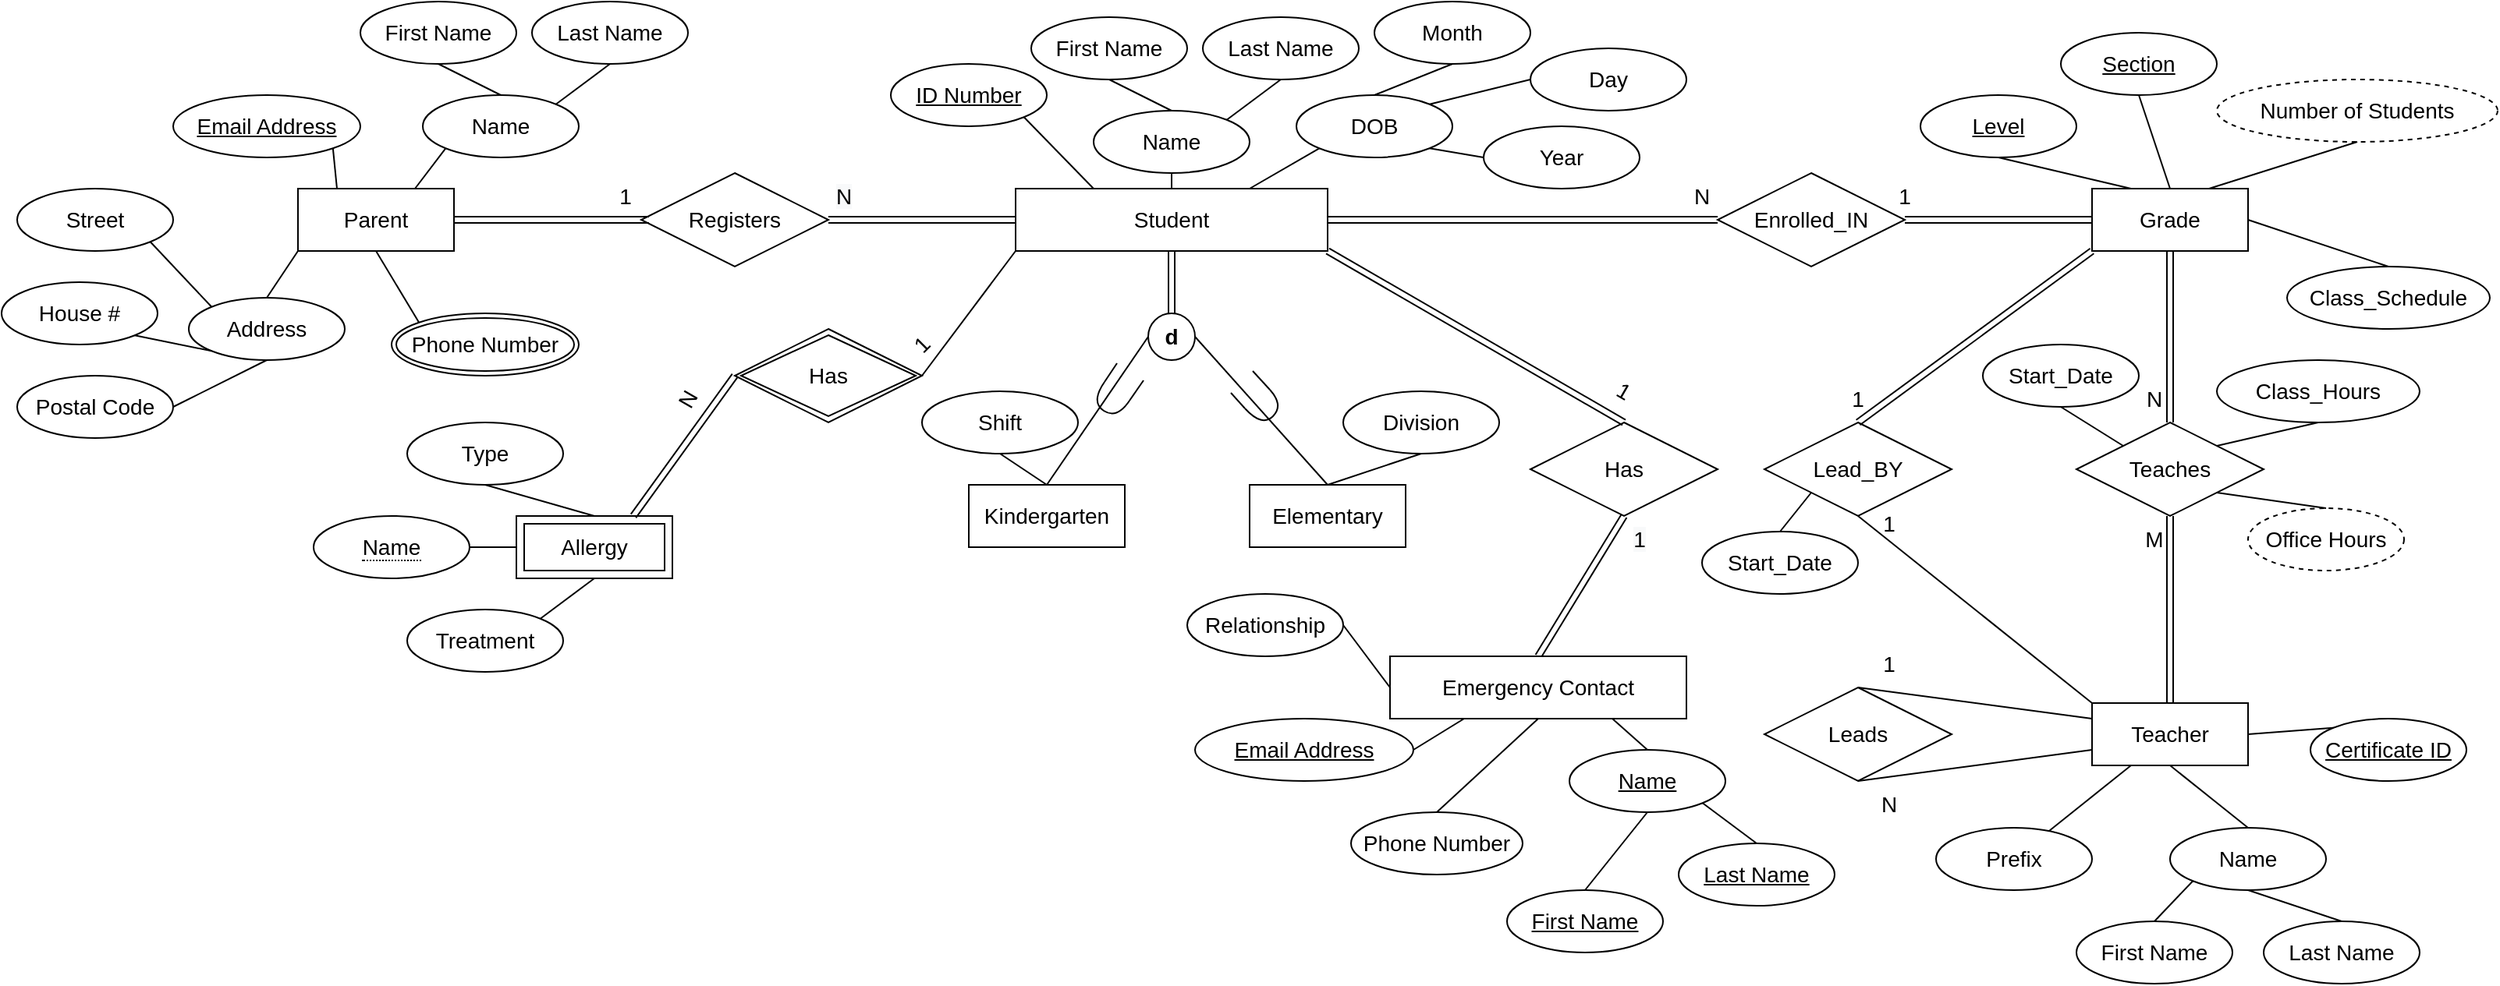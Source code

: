 <mxfile version="20.3.7" type="github">
  <diagram id="R2lEEEUBdFMjLlhIrx00" name="Entities">
    <mxGraphModel dx="2820" dy="1340" grid="1" gridSize="10" guides="1" tooltips="1" connect="1" arrows="1" fold="1" page="1" pageScale="1" pageWidth="850" pageHeight="1100" math="0" shadow="0" extFonts="Permanent Marker^https://fonts.googleapis.com/css?family=Permanent+Marker">
      <root>
        <mxCell id="0" />
        <mxCell id="1" parent="0" />
        <mxCell id="j6ZGLxwOGD2uzRcKHzLd-1" value="&lt;font style=&quot;font-size: 14px;&quot;&gt;Student&lt;/font&gt;" style="whiteSpace=wrap;html=1;align=center;" vertex="1" parent="1">
          <mxGeometry x="210" y="190" width="200" height="40" as="geometry" />
        </mxCell>
        <mxCell id="j6ZGLxwOGD2uzRcKHzLd-2" value="&lt;u&gt;ID Number&lt;/u&gt;" style="ellipse;whiteSpace=wrap;html=1;align=center;fontSize=14;" vertex="1" parent="1">
          <mxGeometry x="130" y="110" width="100" height="40" as="geometry" />
        </mxCell>
        <mxCell id="j6ZGLxwOGD2uzRcKHzLd-4" value="" style="endArrow=none;html=1;rounded=0;fontSize=14;entryX=1;entryY=1;entryDx=0;entryDy=0;exitX=0.25;exitY=0;exitDx=0;exitDy=0;" edge="1" parent="1" source="j6ZGLxwOGD2uzRcKHzLd-1" target="j6ZGLxwOGD2uzRcKHzLd-2">
          <mxGeometry relative="1" as="geometry">
            <mxPoint x="380" y="280" as="sourcePoint" />
            <mxPoint x="340" y="140" as="targetPoint" />
          </mxGeometry>
        </mxCell>
        <mxCell id="j6ZGLxwOGD2uzRcKHzLd-6" value="Name" style="ellipse;whiteSpace=wrap;html=1;align=center;fontSize=14;" vertex="1" parent="1">
          <mxGeometry x="260" y="140" width="100" height="40" as="geometry" />
        </mxCell>
        <mxCell id="j6ZGLxwOGD2uzRcKHzLd-7" value="" style="endArrow=none;html=1;rounded=0;fontSize=14;exitX=0.5;exitY=0;exitDx=0;exitDy=0;entryX=0.5;entryY=1;entryDx=0;entryDy=0;" edge="1" parent="1" source="j6ZGLxwOGD2uzRcKHzLd-1" target="j6ZGLxwOGD2uzRcKHzLd-6">
          <mxGeometry relative="1" as="geometry">
            <mxPoint x="380" y="280" as="sourcePoint" />
            <mxPoint x="540" y="280" as="targetPoint" />
          </mxGeometry>
        </mxCell>
        <mxCell id="j6ZGLxwOGD2uzRcKHzLd-8" value="Last Name" style="ellipse;whiteSpace=wrap;html=1;align=center;fontSize=14;" vertex="1" parent="1">
          <mxGeometry x="330" y="80" width="100" height="40" as="geometry" />
        </mxCell>
        <mxCell id="j6ZGLxwOGD2uzRcKHzLd-9" value="First Name" style="ellipse;whiteSpace=wrap;html=1;align=center;fontSize=14;" vertex="1" parent="1">
          <mxGeometry x="220" y="80" width="100" height="40" as="geometry" />
        </mxCell>
        <mxCell id="j6ZGLxwOGD2uzRcKHzLd-10" value="" style="endArrow=none;html=1;rounded=0;fontSize=14;exitX=0.5;exitY=1;exitDx=0;exitDy=0;entryX=0.5;entryY=0;entryDx=0;entryDy=0;" edge="1" parent="1" source="j6ZGLxwOGD2uzRcKHzLd-9" target="j6ZGLxwOGD2uzRcKHzLd-6">
          <mxGeometry relative="1" as="geometry">
            <mxPoint x="380" y="280" as="sourcePoint" />
            <mxPoint x="540" y="280" as="targetPoint" />
          </mxGeometry>
        </mxCell>
        <mxCell id="j6ZGLxwOGD2uzRcKHzLd-11" value="" style="endArrow=none;html=1;rounded=0;fontSize=14;exitX=1;exitY=0;exitDx=0;exitDy=0;entryX=0.5;entryY=1;entryDx=0;entryDy=0;" edge="1" parent="1" source="j6ZGLxwOGD2uzRcKHzLd-6" target="j6ZGLxwOGD2uzRcKHzLd-8">
          <mxGeometry width="50" height="50" relative="1" as="geometry">
            <mxPoint x="430" y="300" as="sourcePoint" />
            <mxPoint x="480" y="250" as="targetPoint" />
          </mxGeometry>
        </mxCell>
        <mxCell id="j6ZGLxwOGD2uzRcKHzLd-12" value="DOB" style="ellipse;whiteSpace=wrap;html=1;align=center;fontSize=14;" vertex="1" parent="1">
          <mxGeometry x="390" y="130" width="100" height="40" as="geometry" />
        </mxCell>
        <mxCell id="j6ZGLxwOGD2uzRcKHzLd-13" value="" style="endArrow=none;html=1;rounded=0;fontSize=14;entryX=0;entryY=1;entryDx=0;entryDy=0;exitX=0.75;exitY=0;exitDx=0;exitDy=0;" edge="1" parent="1" source="j6ZGLxwOGD2uzRcKHzLd-1" target="j6ZGLxwOGD2uzRcKHzLd-12">
          <mxGeometry width="50" height="50" relative="1" as="geometry">
            <mxPoint x="430" y="300" as="sourcePoint" />
            <mxPoint x="480" y="250" as="targetPoint" />
          </mxGeometry>
        </mxCell>
        <mxCell id="j6ZGLxwOGD2uzRcKHzLd-14" value="Day" style="ellipse;whiteSpace=wrap;html=1;align=center;fontSize=14;" vertex="1" parent="1">
          <mxGeometry x="540" y="100" width="100" height="40" as="geometry" />
        </mxCell>
        <mxCell id="j6ZGLxwOGD2uzRcKHzLd-15" value="Year" style="ellipse;whiteSpace=wrap;html=1;align=center;fontSize=14;" vertex="1" parent="1">
          <mxGeometry x="510" y="150" width="100" height="40" as="geometry" />
        </mxCell>
        <mxCell id="j6ZGLxwOGD2uzRcKHzLd-16" value="Month" style="ellipse;whiteSpace=wrap;html=1;align=center;fontSize=14;" vertex="1" parent="1">
          <mxGeometry x="440" y="70" width="100" height="40" as="geometry" />
        </mxCell>
        <mxCell id="j6ZGLxwOGD2uzRcKHzLd-17" value="" style="endArrow=none;html=1;rounded=0;fontSize=14;entryX=0.5;entryY=0;entryDx=0;entryDy=0;exitX=0.5;exitY=1;exitDx=0;exitDy=0;" edge="1" parent="1" source="j6ZGLxwOGD2uzRcKHzLd-16" target="j6ZGLxwOGD2uzRcKHzLd-12">
          <mxGeometry width="50" height="50" relative="1" as="geometry">
            <mxPoint x="430" y="300" as="sourcePoint" />
            <mxPoint x="480" y="250" as="targetPoint" />
          </mxGeometry>
        </mxCell>
        <mxCell id="j6ZGLxwOGD2uzRcKHzLd-18" value="" style="endArrow=none;html=1;rounded=0;fontSize=14;entryX=1;entryY=0;entryDx=0;entryDy=0;exitX=0;exitY=0.5;exitDx=0;exitDy=0;" edge="1" parent="1" source="j6ZGLxwOGD2uzRcKHzLd-14" target="j6ZGLxwOGD2uzRcKHzLd-12">
          <mxGeometry width="50" height="50" relative="1" as="geometry">
            <mxPoint x="430" y="300" as="sourcePoint" />
            <mxPoint x="480" y="250" as="targetPoint" />
          </mxGeometry>
        </mxCell>
        <mxCell id="j6ZGLxwOGD2uzRcKHzLd-19" value="" style="endArrow=none;html=1;rounded=0;fontSize=14;entryX=1;entryY=1;entryDx=0;entryDy=0;exitX=0;exitY=0.5;exitDx=0;exitDy=0;" edge="1" parent="1" source="j6ZGLxwOGD2uzRcKHzLd-15" target="j6ZGLxwOGD2uzRcKHzLd-12">
          <mxGeometry width="50" height="50" relative="1" as="geometry">
            <mxPoint x="430" y="300" as="sourcePoint" />
            <mxPoint x="480" y="250" as="targetPoint" />
          </mxGeometry>
        </mxCell>
        <mxCell id="j6ZGLxwOGD2uzRcKHzLd-20" value="&lt;span data-reactroot=&quot;&quot; class=&quot;notion-enable-hover&quot; data-token-index=&quot;0&quot; style=&quot;&quot;&gt;Kindergarten&lt;/span&gt;" style="whiteSpace=wrap;html=1;align=center;fontSize=14;" vertex="1" parent="1">
          <mxGeometry x="180" y="380" width="100" height="40" as="geometry" />
        </mxCell>
        <mxCell id="j6ZGLxwOGD2uzRcKHzLd-21" value="&lt;span data-reactroot=&quot;&quot; class=&quot;notion-enable-hover&quot; data-token-index=&quot;0&quot; style=&quot;&quot;&gt;Elementary&lt;/span&gt;" style="whiteSpace=wrap;html=1;align=center;fontSize=14;" vertex="1" parent="1">
          <mxGeometry x="360" y="380" width="100" height="40" as="geometry" />
        </mxCell>
        <mxCell id="j6ZGLxwOGD2uzRcKHzLd-22" value="&lt;b&gt;d&lt;/b&gt;" style="ellipse;whiteSpace=wrap;html=1;aspect=fixed;fontSize=14;" vertex="1" parent="1">
          <mxGeometry x="295" y="270" width="30" height="30" as="geometry" />
        </mxCell>
        <mxCell id="j6ZGLxwOGD2uzRcKHzLd-23" value="" style="shape=link;html=1;rounded=0;fontSize=14;entryX=0.5;entryY=1;entryDx=0;entryDy=0;exitX=0.5;exitY=0;exitDx=0;exitDy=0;" edge="1" parent="1" source="j6ZGLxwOGD2uzRcKHzLd-22" target="j6ZGLxwOGD2uzRcKHzLd-1">
          <mxGeometry width="100" relative="1" as="geometry">
            <mxPoint x="330" y="280" as="sourcePoint" />
            <mxPoint x="430" y="280" as="targetPoint" />
          </mxGeometry>
        </mxCell>
        <mxCell id="j6ZGLxwOGD2uzRcKHzLd-24" value="" style="endArrow=none;html=1;rounded=0;fontSize=14;entryX=0;entryY=0.5;entryDx=0;entryDy=0;exitX=0.5;exitY=0;exitDx=0;exitDy=0;" edge="1" parent="1" source="j6ZGLxwOGD2uzRcKHzLd-20" target="j6ZGLxwOGD2uzRcKHzLd-22">
          <mxGeometry width="50" height="50" relative="1" as="geometry">
            <mxPoint x="360" y="300" as="sourcePoint" />
            <mxPoint x="410" y="250" as="targetPoint" />
          </mxGeometry>
        </mxCell>
        <mxCell id="j6ZGLxwOGD2uzRcKHzLd-25" value="" style="endArrow=none;html=1;rounded=0;fontSize=14;entryX=1;entryY=0.5;entryDx=0;entryDy=0;exitX=0.5;exitY=0;exitDx=0;exitDy=0;" edge="1" parent="1" source="j6ZGLxwOGD2uzRcKHzLd-21" target="j6ZGLxwOGD2uzRcKHzLd-22">
          <mxGeometry width="50" height="50" relative="1" as="geometry">
            <mxPoint x="170" y="340" as="sourcePoint" />
            <mxPoint x="305" y="295" as="targetPoint" />
          </mxGeometry>
        </mxCell>
        <mxCell id="j6ZGLxwOGD2uzRcKHzLd-26" value="Shift" style="ellipse;whiteSpace=wrap;html=1;align=center;fontSize=14;" vertex="1" parent="1">
          <mxGeometry x="150" y="320" width="100" height="40" as="geometry" />
        </mxCell>
        <mxCell id="j6ZGLxwOGD2uzRcKHzLd-27" value="Division" style="ellipse;whiteSpace=wrap;html=1;align=center;fontSize=14;" vertex="1" parent="1">
          <mxGeometry x="420" y="320" width="100" height="40" as="geometry" />
        </mxCell>
        <mxCell id="j6ZGLxwOGD2uzRcKHzLd-28" value="" style="endArrow=none;html=1;rounded=0;fontSize=14;entryX=0.5;entryY=1;entryDx=0;entryDy=0;exitX=0.5;exitY=0;exitDx=0;exitDy=0;" edge="1" parent="1" source="j6ZGLxwOGD2uzRcKHzLd-20" target="j6ZGLxwOGD2uzRcKHzLd-26">
          <mxGeometry width="50" height="50" relative="1" as="geometry">
            <mxPoint x="430" y="350" as="sourcePoint" />
            <mxPoint x="480" y="300" as="targetPoint" />
          </mxGeometry>
        </mxCell>
        <mxCell id="j6ZGLxwOGD2uzRcKHzLd-29" value="" style="endArrow=none;html=1;rounded=0;fontSize=14;entryX=0.5;entryY=1;entryDx=0;entryDy=0;exitX=0.5;exitY=0;exitDx=0;exitDy=0;" edge="1" parent="1" source="j6ZGLxwOGD2uzRcKHzLd-21" target="j6ZGLxwOGD2uzRcKHzLd-27">
          <mxGeometry width="50" height="50" relative="1" as="geometry">
            <mxPoint x="310" y="350" as="sourcePoint" />
            <mxPoint x="360" y="300" as="targetPoint" />
          </mxGeometry>
        </mxCell>
        <mxCell id="j6ZGLxwOGD2uzRcKHzLd-33" value="&lt;meta charset=&quot;utf-8&quot;&gt;&lt;span style=&quot;color: rgb(0, 0, 0); font-family: Helvetica; font-size: 14px; font-style: normal; font-variant-ligatures: normal; font-variant-caps: normal; font-weight: 400; letter-spacing: normal; orphans: 2; text-align: center; text-indent: 0px; text-transform: none; widows: 2; word-spacing: 0px; -webkit-text-stroke-width: 0px; background-color: rgb(248, 249, 250); text-decoration-thickness: initial; text-decoration-style: initial; text-decoration-color: initial; float: none; display: inline !important;&quot;&gt;N&lt;/span&gt;" style="text;html=1;strokeColor=none;fillColor=none;align=center;verticalAlign=middle;whiteSpace=wrap;rounded=0;fontSize=14;" vertex="1" parent="1">
          <mxGeometry x="70" y="180" width="60" height="30" as="geometry" />
        </mxCell>
        <mxCell id="j6ZGLxwOGD2uzRcKHzLd-36" value="Registers" style="shape=rhombus;perimeter=rhombusPerimeter;whiteSpace=wrap;html=1;align=center;fontSize=14;" vertex="1" parent="1">
          <mxGeometry x="-30" y="180" width="120" height="60" as="geometry" />
        </mxCell>
        <mxCell id="j6ZGLxwOGD2uzRcKHzLd-37" value="Parent" style="whiteSpace=wrap;html=1;align=center;fontSize=14;" vertex="1" parent="1">
          <mxGeometry x="-250" y="190" width="100" height="40" as="geometry" />
        </mxCell>
        <mxCell id="j6ZGLxwOGD2uzRcKHzLd-39" value="1" style="text;html=1;strokeColor=none;fillColor=none;align=center;verticalAlign=middle;whiteSpace=wrap;rounded=0;fontSize=14;" vertex="1" parent="1">
          <mxGeometry x="-70" y="180" width="60" height="30" as="geometry" />
        </mxCell>
        <mxCell id="j6ZGLxwOGD2uzRcKHzLd-41" value="Name" style="ellipse;whiteSpace=wrap;html=1;align=center;fontSize=14;" vertex="1" parent="1">
          <mxGeometry x="-170" y="130" width="100" height="40" as="geometry" />
        </mxCell>
        <mxCell id="j6ZGLxwOGD2uzRcKHzLd-42" value="Last Name" style="ellipse;whiteSpace=wrap;html=1;align=center;fontSize=14;" vertex="1" parent="1">
          <mxGeometry x="-100" y="70" width="100" height="40" as="geometry" />
        </mxCell>
        <mxCell id="j6ZGLxwOGD2uzRcKHzLd-43" value="First Name" style="ellipse;whiteSpace=wrap;html=1;align=center;fontSize=14;" vertex="1" parent="1">
          <mxGeometry x="-210" y="70" width="100" height="40" as="geometry" />
        </mxCell>
        <mxCell id="j6ZGLxwOGD2uzRcKHzLd-44" value="" style="endArrow=none;html=1;rounded=0;fontSize=14;exitX=0.5;exitY=1;exitDx=0;exitDy=0;entryX=0.5;entryY=0;entryDx=0;entryDy=0;" edge="1" parent="1" source="j6ZGLxwOGD2uzRcKHzLd-43" target="j6ZGLxwOGD2uzRcKHzLd-41">
          <mxGeometry relative="1" as="geometry">
            <mxPoint x="-50" y="270" as="sourcePoint" />
            <mxPoint x="110" y="270" as="targetPoint" />
          </mxGeometry>
        </mxCell>
        <mxCell id="j6ZGLxwOGD2uzRcKHzLd-45" value="" style="endArrow=none;html=1;rounded=0;fontSize=14;exitX=1;exitY=0;exitDx=0;exitDy=0;entryX=0.5;entryY=1;entryDx=0;entryDy=0;" edge="1" parent="1" source="j6ZGLxwOGD2uzRcKHzLd-41" target="j6ZGLxwOGD2uzRcKHzLd-42">
          <mxGeometry width="50" height="50" relative="1" as="geometry">
            <mxPoint y="290" as="sourcePoint" />
            <mxPoint x="50" y="240" as="targetPoint" />
          </mxGeometry>
        </mxCell>
        <mxCell id="j6ZGLxwOGD2uzRcKHzLd-46" value="" style="endArrow=none;html=1;rounded=0;fontSize=14;entryX=0;entryY=1;entryDx=0;entryDy=0;exitX=0.75;exitY=0;exitDx=0;exitDy=0;" edge="1" parent="1" source="j6ZGLxwOGD2uzRcKHzLd-37" target="j6ZGLxwOGD2uzRcKHzLd-41">
          <mxGeometry relative="1" as="geometry">
            <mxPoint x="-210" y="200" as="sourcePoint" />
            <mxPoint x="-50" y="200" as="targetPoint" />
          </mxGeometry>
        </mxCell>
        <mxCell id="j6ZGLxwOGD2uzRcKHzLd-47" value="Email Address" style="ellipse;whiteSpace=wrap;html=1;align=center;fontStyle=4;fontSize=14;" vertex="1" parent="1">
          <mxGeometry x="-330" y="130" width="120" height="40" as="geometry" />
        </mxCell>
        <mxCell id="j6ZGLxwOGD2uzRcKHzLd-48" value="" style="endArrow=none;html=1;rounded=0;fontSize=14;exitX=1;exitY=1;exitDx=0;exitDy=0;entryX=0.25;entryY=0;entryDx=0;entryDy=0;" edge="1" parent="1" source="j6ZGLxwOGD2uzRcKHzLd-47" target="j6ZGLxwOGD2uzRcKHzLd-37">
          <mxGeometry relative="1" as="geometry">
            <mxPoint x="-210" y="200" as="sourcePoint" />
            <mxPoint x="-50" y="200" as="targetPoint" />
          </mxGeometry>
        </mxCell>
        <mxCell id="j6ZGLxwOGD2uzRcKHzLd-54" value="Address" style="ellipse;whiteSpace=wrap;html=1;align=center;fontSize=14;" vertex="1" parent="1">
          <mxGeometry x="-320" y="260" width="100" height="40" as="geometry" />
        </mxCell>
        <mxCell id="j6ZGLxwOGD2uzRcKHzLd-56" value="" style="endArrow=none;html=1;rounded=0;fontSize=14;entryX=0;entryY=1;entryDx=0;entryDy=0;exitX=0.5;exitY=0;exitDx=0;exitDy=0;" edge="1" parent="1" source="j6ZGLxwOGD2uzRcKHzLd-54" target="j6ZGLxwOGD2uzRcKHzLd-37">
          <mxGeometry relative="1" as="geometry">
            <mxPoint x="-210" y="200" as="sourcePoint" />
            <mxPoint x="-50" y="200" as="targetPoint" />
          </mxGeometry>
        </mxCell>
        <mxCell id="j6ZGLxwOGD2uzRcKHzLd-58" value="Postal Code" style="ellipse;whiteSpace=wrap;html=1;align=center;fontSize=14;" vertex="1" parent="1">
          <mxGeometry x="-430" y="310" width="100" height="40" as="geometry" />
        </mxCell>
        <mxCell id="j6ZGLxwOGD2uzRcKHzLd-59" value="House #" style="ellipse;whiteSpace=wrap;html=1;align=center;fontSize=14;" vertex="1" parent="1">
          <mxGeometry x="-440" y="250" width="100" height="40" as="geometry" />
        </mxCell>
        <mxCell id="j6ZGLxwOGD2uzRcKHzLd-60" value="Street" style="ellipse;whiteSpace=wrap;html=1;align=center;fontSize=14;" vertex="1" parent="1">
          <mxGeometry x="-430" y="190" width="100" height="40" as="geometry" />
        </mxCell>
        <mxCell id="j6ZGLxwOGD2uzRcKHzLd-61" value="" style="endArrow=none;html=1;rounded=0;fontSize=14;exitX=1;exitY=1;exitDx=0;exitDy=0;entryX=0;entryY=0;entryDx=0;entryDy=0;" edge="1" parent="1" source="j6ZGLxwOGD2uzRcKHzLd-60" target="j6ZGLxwOGD2uzRcKHzLd-54">
          <mxGeometry relative="1" as="geometry">
            <mxPoint x="-210" y="200" as="sourcePoint" />
            <mxPoint x="-50" y="200" as="targetPoint" />
          </mxGeometry>
        </mxCell>
        <mxCell id="j6ZGLxwOGD2uzRcKHzLd-62" value="" style="endArrow=none;html=1;rounded=0;fontSize=14;exitX=1;exitY=1;exitDx=0;exitDy=0;entryX=0;entryY=1;entryDx=0;entryDy=0;" edge="1" parent="1" source="j6ZGLxwOGD2uzRcKHzLd-59" target="j6ZGLxwOGD2uzRcKHzLd-54">
          <mxGeometry relative="1" as="geometry">
            <mxPoint x="-210" y="200" as="sourcePoint" />
            <mxPoint x="-50" y="200" as="targetPoint" />
          </mxGeometry>
        </mxCell>
        <mxCell id="j6ZGLxwOGD2uzRcKHzLd-63" value="" style="endArrow=none;html=1;rounded=0;fontSize=14;exitX=0.5;exitY=1;exitDx=0;exitDy=0;entryX=1;entryY=0.5;entryDx=0;entryDy=0;" edge="1" parent="1" source="j6ZGLxwOGD2uzRcKHzLd-54" target="j6ZGLxwOGD2uzRcKHzLd-58">
          <mxGeometry relative="1" as="geometry">
            <mxPoint x="-210" y="200" as="sourcePoint" />
            <mxPoint x="-50" y="200" as="targetPoint" />
          </mxGeometry>
        </mxCell>
        <mxCell id="j6ZGLxwOGD2uzRcKHzLd-64" value="Phone Number" style="ellipse;shape=doubleEllipse;margin=3;whiteSpace=wrap;html=1;align=center;fontSize=14;" vertex="1" parent="1">
          <mxGeometry x="-190" y="270" width="120" height="40" as="geometry" />
        </mxCell>
        <mxCell id="j6ZGLxwOGD2uzRcKHzLd-65" value="" style="endArrow=none;html=1;rounded=0;fontSize=14;exitX=0.5;exitY=1;exitDx=0;exitDy=0;entryX=0;entryY=0;entryDx=0;entryDy=0;" edge="1" parent="1" source="j6ZGLxwOGD2uzRcKHzLd-37" target="j6ZGLxwOGD2uzRcKHzLd-64">
          <mxGeometry relative="1" as="geometry">
            <mxPoint x="-210" y="190" as="sourcePoint" />
            <mxPoint x="-50" y="190" as="targetPoint" />
          </mxGeometry>
        </mxCell>
        <mxCell id="j6ZGLxwOGD2uzRcKHzLd-66" value="Has" style="shape=rhombus;double=1;perimeter=rhombusPerimeter;whiteSpace=wrap;html=1;align=center;fontSize=14;" vertex="1" parent="1">
          <mxGeometry x="30" y="280" width="120" height="60" as="geometry" />
        </mxCell>
        <mxCell id="j6ZGLxwOGD2uzRcKHzLd-67" value="" style="endArrow=none;html=1;rounded=0;fontSize=14;entryX=0;entryY=1;entryDx=0;entryDy=0;exitX=1;exitY=0.5;exitDx=0;exitDy=0;" edge="1" parent="1" source="j6ZGLxwOGD2uzRcKHzLd-66" target="j6ZGLxwOGD2uzRcKHzLd-1">
          <mxGeometry relative="1" as="geometry">
            <mxPoint x="-50" y="260" as="sourcePoint" />
            <mxPoint x="110" y="260" as="targetPoint" />
          </mxGeometry>
        </mxCell>
        <mxCell id="j6ZGLxwOGD2uzRcKHzLd-68" value="1" style="text;html=1;strokeColor=none;fillColor=none;align=center;verticalAlign=middle;whiteSpace=wrap;rounded=0;fontSize=14;rotation=-45;" vertex="1" parent="1">
          <mxGeometry x="120" y="275" width="60" height="30" as="geometry" />
        </mxCell>
        <mxCell id="j6ZGLxwOGD2uzRcKHzLd-69" value="Allergy" style="shape=ext;margin=3;double=1;whiteSpace=wrap;html=1;align=center;fontSize=14;" vertex="1" parent="1">
          <mxGeometry x="-110" y="400" width="100" height="40" as="geometry" />
        </mxCell>
        <mxCell id="j6ZGLxwOGD2uzRcKHzLd-71" value="N" style="text;html=1;strokeColor=none;fillColor=none;align=center;verticalAlign=middle;whiteSpace=wrap;rounded=0;fontSize=14;rotation=-60;" vertex="1" parent="1">
          <mxGeometry x="-30" y="310" width="60" height="30" as="geometry" />
        </mxCell>
        <mxCell id="j6ZGLxwOGD2uzRcKHzLd-72" value="Type&lt;span style=&quot;color: rgba(0, 0, 0, 0); font-family: monospace; font-size: 0px; text-align: start;&quot;&gt;%3CmxGraphModel%3E%3Croot%3E%3CmxCell%20id%3D%220%22%2F%3E%3CmxCell%20id%3D%221%22%20parent%3D%220%22%2F%3E%3CmxCell%20id%3D%222%22%20value%3D%221%22%20style%3D%22text%3Bhtml%3D1%3BstrokeColor%3Dnone%3BfillColor%3Dnone%3Balign%3Dcenter%3BverticalAlign%3Dmiddle%3BwhiteSpace%3Dwrap%3Brounded%3D0%3BfontSize%3D14%3Brotation%3D-45%3B%22%20vertex%3D%221%22%20parent%3D%221%22%3E%3CmxGeometry%20x%3D%22100%22%20y%3D%22275%22%20width%3D%2260%22%20height%3D%2230%22%20as%3D%22geometry%22%2F%3E%3C%2FmxCell%3E%3C%2Froot%3E%3C%2FmxGraphModel%3E&lt;/span&gt;&lt;span style=&quot;color: rgba(0, 0, 0, 0); font-family: monospace; font-size: 0px; text-align: start;&quot;&gt;%3CmxGraphModel%3E%3Croot%3E%3CmxCell%20id%3D%220%22%2F%3E%3CmxCell%20id%3D%221%22%20parent%3D%220%22%2F%3E%3CmxCell%20id%3D%222%22%20value%3D%221%22%20style%3D%22text%3Bhtml%3D1%3BstrokeColor%3Dnone%3BfillColor%3Dnone%3Balign%3Dcenter%3BverticalAlign%3Dmiddle%3BwhiteSpace%3Dwrap%3Brounded%3D0%3BfontSize%3D14%3Brotation%3D-45%3B%22%20vertex%3D%221%22%20parent%3D%221%22%3E%3CmxGeometry%20x%3D%22100%22%20y%3D%22275%22%20width%3D%2260%22%20height%3D%2230%22%20as%3D%22geometry%22%2F%3E%3C%2FmxCell%3E%3C%2Froot%3E%3C%2FmxGraphModel%3E&lt;/span&gt;" style="ellipse;whiteSpace=wrap;html=1;align=center;fontSize=14;" vertex="1" parent="1">
          <mxGeometry x="-180" y="340" width="100" height="40" as="geometry" />
        </mxCell>
        <mxCell id="j6ZGLxwOGD2uzRcKHzLd-74" value="Treatment" style="ellipse;whiteSpace=wrap;html=1;align=center;fontSize=14;" vertex="1" parent="1">
          <mxGeometry x="-180" y="460" width="100" height="40" as="geometry" />
        </mxCell>
        <mxCell id="j6ZGLxwOGD2uzRcKHzLd-75" value="" style="endArrow=none;html=1;rounded=0;fontSize=14;entryX=0.5;entryY=0;entryDx=0;entryDy=0;exitX=0.5;exitY=1;exitDx=0;exitDy=0;" edge="1" parent="1" source="j6ZGLxwOGD2uzRcKHzLd-72" target="j6ZGLxwOGD2uzRcKHzLd-69">
          <mxGeometry relative="1" as="geometry">
            <mxPoint x="-210" y="390" as="sourcePoint" />
            <mxPoint x="-50" y="390" as="targetPoint" />
          </mxGeometry>
        </mxCell>
        <mxCell id="j6ZGLxwOGD2uzRcKHzLd-76" value="" style="endArrow=none;html=1;rounded=0;fontSize=14;entryX=0;entryY=0.5;entryDx=0;entryDy=0;exitX=1;exitY=0.5;exitDx=0;exitDy=0;" edge="1" parent="1" source="j6ZGLxwOGD2uzRcKHzLd-78" target="j6ZGLxwOGD2uzRcKHzLd-69">
          <mxGeometry relative="1" as="geometry">
            <mxPoint x="-130" y="420" as="sourcePoint" />
            <mxPoint x="-50" y="390" as="targetPoint" />
          </mxGeometry>
        </mxCell>
        <mxCell id="j6ZGLxwOGD2uzRcKHzLd-77" value="" style="endArrow=none;html=1;rounded=0;fontSize=14;entryX=0.5;entryY=1;entryDx=0;entryDy=0;exitX=1;exitY=0;exitDx=0;exitDy=0;" edge="1" parent="1" source="j6ZGLxwOGD2uzRcKHzLd-74" target="j6ZGLxwOGD2uzRcKHzLd-69">
          <mxGeometry relative="1" as="geometry">
            <mxPoint x="-210" y="390" as="sourcePoint" />
            <mxPoint x="-50" y="390" as="targetPoint" />
          </mxGeometry>
        </mxCell>
        <mxCell id="j6ZGLxwOGD2uzRcKHzLd-78" value="&lt;span style=&quot;border-bottom: 1px dotted&quot;&gt;Name&lt;/span&gt;" style="ellipse;whiteSpace=wrap;html=1;align=center;fontSize=14;" vertex="1" parent="1">
          <mxGeometry x="-240" y="400" width="100" height="40" as="geometry" />
        </mxCell>
        <mxCell id="j6ZGLxwOGD2uzRcKHzLd-80" value="Has" style="shape=rhombus;perimeter=rhombusPerimeter;whiteSpace=wrap;html=1;align=center;fontSize=14;" vertex="1" parent="1">
          <mxGeometry x="540" y="340" width="120" height="60" as="geometry" />
        </mxCell>
        <mxCell id="j6ZGLxwOGD2uzRcKHzLd-81" value="" style="shape=link;html=1;rounded=0;fontSize=14;entryX=0.5;entryY=1;entryDx=0;entryDy=0;exitX=0.5;exitY=0;exitDx=0;exitDy=0;" edge="1" parent="1" source="j6ZGLxwOGD2uzRcKHzLd-84" target="j6ZGLxwOGD2uzRcKHzLd-80">
          <mxGeometry width="100" relative="1" as="geometry">
            <mxPoint x="600" y="480" as="sourcePoint" />
            <mxPoint x="510" y="300" as="targetPoint" />
          </mxGeometry>
        </mxCell>
        <mxCell id="j6ZGLxwOGD2uzRcKHzLd-82" value="1" style="text;html=1;strokeColor=none;fillColor=none;align=center;verticalAlign=middle;whiteSpace=wrap;rounded=0;fontSize=14;rotation=30;" vertex="1" parent="1">
          <mxGeometry x="570" y="305" width="60" height="30" as="geometry" />
        </mxCell>
        <mxCell id="j6ZGLxwOGD2uzRcKHzLd-83" value="&lt;span style=&quot;color: rgb(0, 0, 0); font-family: Helvetica; font-size: 14px; font-style: normal; font-variant-ligatures: normal; font-variant-caps: normal; font-weight: 400; letter-spacing: normal; orphans: 2; text-align: center; text-indent: 0px; text-transform: none; widows: 2; word-spacing: 0px; -webkit-text-stroke-width: 0px; background-color: rgb(248, 249, 250); text-decoration-thickness: initial; text-decoration-style: initial; text-decoration-color: initial; float: none; display: inline !important;&quot;&gt;1&lt;/span&gt;" style="text;html=1;strokeColor=none;fillColor=none;align=center;verticalAlign=middle;whiteSpace=wrap;rounded=0;fontSize=14;" vertex="1" parent="1">
          <mxGeometry x="580" y="400" width="60" height="30" as="geometry" />
        </mxCell>
        <mxCell id="j6ZGLxwOGD2uzRcKHzLd-84" value="Emergency Contact" style="whiteSpace=wrap;html=1;align=center;fontSize=14;" vertex="1" parent="1">
          <mxGeometry x="450" y="490" width="190" height="40" as="geometry" />
        </mxCell>
        <mxCell id="j6ZGLxwOGD2uzRcKHzLd-85" value="Email Address" style="ellipse;whiteSpace=wrap;html=1;align=center;fontStyle=4;fontSize=14;" vertex="1" parent="1">
          <mxGeometry x="325" y="530" width="140" height="40" as="geometry" />
        </mxCell>
        <mxCell id="j6ZGLxwOGD2uzRcKHzLd-87" value="Relationship" style="ellipse;whiteSpace=wrap;html=1;align=center;fontSize=14;" vertex="1" parent="1">
          <mxGeometry x="320" y="450" width="100" height="40" as="geometry" />
        </mxCell>
        <mxCell id="j6ZGLxwOGD2uzRcKHzLd-88" value="&lt;u&gt;Name&lt;/u&gt;" style="ellipse;whiteSpace=wrap;html=1;align=center;fontSize=14;" vertex="1" parent="1">
          <mxGeometry x="565" y="550" width="100" height="40" as="geometry" />
        </mxCell>
        <mxCell id="j6ZGLxwOGD2uzRcKHzLd-89" value="&lt;u&gt;Last Name&lt;/u&gt;" style="ellipse;whiteSpace=wrap;html=1;align=center;fontSize=14;" vertex="1" parent="1">
          <mxGeometry x="635" y="610" width="100" height="40" as="geometry" />
        </mxCell>
        <mxCell id="j6ZGLxwOGD2uzRcKHzLd-90" value="&lt;u&gt;First Name&lt;/u&gt;" style="ellipse;whiteSpace=wrap;html=1;align=center;fontSize=14;" vertex="1" parent="1">
          <mxGeometry x="525" y="640" width="100" height="40" as="geometry" />
        </mxCell>
        <mxCell id="j6ZGLxwOGD2uzRcKHzLd-91" value="" style="endArrow=none;html=1;rounded=0;fontSize=14;exitX=1;exitY=0.5;exitDx=0;exitDy=0;entryX=0;entryY=0.5;entryDx=0;entryDy=0;" edge="1" parent="1" source="j6ZGLxwOGD2uzRcKHzLd-87" target="j6ZGLxwOGD2uzRcKHzLd-84">
          <mxGeometry relative="1" as="geometry">
            <mxPoint x="465" y="460" as="sourcePoint" />
            <mxPoint x="625" y="460" as="targetPoint" />
          </mxGeometry>
        </mxCell>
        <mxCell id="j6ZGLxwOGD2uzRcKHzLd-92" value="" style="endArrow=none;html=1;rounded=0;fontSize=14;exitX=1;exitY=0.5;exitDx=0;exitDy=0;entryX=0.25;entryY=1;entryDx=0;entryDy=0;" edge="1" parent="1" source="j6ZGLxwOGD2uzRcKHzLd-85" target="j6ZGLxwOGD2uzRcKHzLd-84">
          <mxGeometry relative="1" as="geometry">
            <mxPoint x="465" y="460" as="sourcePoint" />
            <mxPoint x="625" y="460" as="targetPoint" />
          </mxGeometry>
        </mxCell>
        <mxCell id="j6ZGLxwOGD2uzRcKHzLd-93" value="" style="endArrow=none;html=1;rounded=0;fontSize=14;entryX=0.5;entryY=1;entryDx=0;entryDy=0;exitX=0.5;exitY=0;exitDx=0;exitDy=0;" edge="1" parent="1" source="j6ZGLxwOGD2uzRcKHzLd-99" target="j6ZGLxwOGD2uzRcKHzLd-84">
          <mxGeometry relative="1" as="geometry">
            <mxPoint x="490" y="580" as="sourcePoint" />
            <mxPoint x="625" y="460" as="targetPoint" />
          </mxGeometry>
        </mxCell>
        <mxCell id="j6ZGLxwOGD2uzRcKHzLd-94" value="" style="endArrow=none;html=1;rounded=0;fontSize=14;exitX=0.75;exitY=1;exitDx=0;exitDy=0;entryX=0.5;entryY=0;entryDx=0;entryDy=0;" edge="1" parent="1" source="j6ZGLxwOGD2uzRcKHzLd-84" target="j6ZGLxwOGD2uzRcKHzLd-88">
          <mxGeometry relative="1" as="geometry">
            <mxPoint x="465" y="460" as="sourcePoint" />
            <mxPoint x="625" y="460" as="targetPoint" />
          </mxGeometry>
        </mxCell>
        <mxCell id="j6ZGLxwOGD2uzRcKHzLd-96" value="" style="endArrow=none;html=1;rounded=0;fontSize=14;entryX=0.5;entryY=1;entryDx=0;entryDy=0;exitX=0.5;exitY=0;exitDx=0;exitDy=0;" edge="1" parent="1" source="j6ZGLxwOGD2uzRcKHzLd-90" target="j6ZGLxwOGD2uzRcKHzLd-88">
          <mxGeometry relative="1" as="geometry">
            <mxPoint x="465" y="460" as="sourcePoint" />
            <mxPoint x="625" y="460" as="targetPoint" />
          </mxGeometry>
        </mxCell>
        <mxCell id="j6ZGLxwOGD2uzRcKHzLd-97" value="" style="endArrow=none;html=1;rounded=0;fontSize=14;entryX=0.5;entryY=0;entryDx=0;entryDy=0;exitX=1;exitY=1;exitDx=0;exitDy=0;" edge="1" parent="1" source="j6ZGLxwOGD2uzRcKHzLd-88" target="j6ZGLxwOGD2uzRcKHzLd-89">
          <mxGeometry relative="1" as="geometry">
            <mxPoint x="465" y="460" as="sourcePoint" />
            <mxPoint x="625" y="460" as="targetPoint" />
          </mxGeometry>
        </mxCell>
        <mxCell id="j6ZGLxwOGD2uzRcKHzLd-99" value="Phone Number" style="ellipse;whiteSpace=wrap;html=1;align=center;fontSize=14;" vertex="1" parent="1">
          <mxGeometry x="425" y="590" width="110" height="40" as="geometry" />
        </mxCell>
        <mxCell id="j6ZGLxwOGD2uzRcKHzLd-101" value="Enrolled_IN" style="shape=rhombus;perimeter=rhombusPerimeter;whiteSpace=wrap;html=1;align=center;fontSize=14;" vertex="1" parent="1">
          <mxGeometry x="660" y="180" width="120" height="60" as="geometry" />
        </mxCell>
        <mxCell id="j6ZGLxwOGD2uzRcKHzLd-102" value="Grade" style="whiteSpace=wrap;html=1;align=center;fontSize=14;" vertex="1" parent="1">
          <mxGeometry x="900" y="190" width="100" height="40" as="geometry" />
        </mxCell>
        <mxCell id="j6ZGLxwOGD2uzRcKHzLd-104" value="" style="shape=link;html=1;rounded=0;fontSize=14;exitX=1;exitY=0.5;exitDx=0;exitDy=0;" edge="1" parent="1" source="j6ZGLxwOGD2uzRcKHzLd-1" target="j6ZGLxwOGD2uzRcKHzLd-101">
          <mxGeometry width="100" relative="1" as="geometry">
            <mxPoint x="740" y="280" as="sourcePoint" />
            <mxPoint x="840" y="280" as="targetPoint" />
          </mxGeometry>
        </mxCell>
        <mxCell id="j6ZGLxwOGD2uzRcKHzLd-105" value="" style="shape=link;html=1;rounded=0;fontSize=14;exitX=1;exitY=0.5;exitDx=0;exitDy=0;entryX=0;entryY=0.5;entryDx=0;entryDy=0;" edge="1" parent="1" source="j6ZGLxwOGD2uzRcKHzLd-101" target="j6ZGLxwOGD2uzRcKHzLd-102">
          <mxGeometry width="100" relative="1" as="geometry">
            <mxPoint x="740" y="280" as="sourcePoint" />
            <mxPoint x="840" y="280" as="targetPoint" />
          </mxGeometry>
        </mxCell>
        <mxCell id="j6ZGLxwOGD2uzRcKHzLd-106" value="N" style="text;html=1;strokeColor=none;fillColor=none;align=center;verticalAlign=middle;whiteSpace=wrap;rounded=0;fontSize=14;" vertex="1" parent="1">
          <mxGeometry x="620" y="180" width="60" height="30" as="geometry" />
        </mxCell>
        <mxCell id="j6ZGLxwOGD2uzRcKHzLd-107" value="1" style="text;html=1;strokeColor=none;fillColor=none;align=center;verticalAlign=middle;whiteSpace=wrap;rounded=0;fontSize=14;" vertex="1" parent="1">
          <mxGeometry x="750" y="180" width="60" height="30" as="geometry" />
        </mxCell>
        <mxCell id="j6ZGLxwOGD2uzRcKHzLd-109" value="" style="shape=link;html=1;rounded=0;fontSize=14;entryX=0.5;entryY=0;entryDx=0;entryDy=0;exitX=1;exitY=1;exitDx=0;exitDy=0;" edge="1" parent="1" source="j6ZGLxwOGD2uzRcKHzLd-1" target="j6ZGLxwOGD2uzRcKHzLd-80">
          <mxGeometry width="100" relative="1" as="geometry">
            <mxPoint x="340" y="280" as="sourcePoint" />
            <mxPoint x="440" y="280" as="targetPoint" />
          </mxGeometry>
        </mxCell>
        <mxCell id="j6ZGLxwOGD2uzRcKHzLd-110" value="Teaches" style="shape=rhombus;perimeter=rhombusPerimeter;whiteSpace=wrap;html=1;align=center;fontSize=14;" vertex="1" parent="1">
          <mxGeometry x="890" y="340" width="120" height="60" as="geometry" />
        </mxCell>
        <mxCell id="j6ZGLxwOGD2uzRcKHzLd-111" value="" style="shape=link;html=1;rounded=0;fontSize=14;entryX=0.5;entryY=1;entryDx=0;entryDy=0;exitX=0.5;exitY=0;exitDx=0;exitDy=0;" edge="1" parent="1" source="j6ZGLxwOGD2uzRcKHzLd-110" target="j6ZGLxwOGD2uzRcKHzLd-102">
          <mxGeometry width="100" relative="1" as="geometry">
            <mxPoint x="740" y="350" as="sourcePoint" />
            <mxPoint x="840" y="350" as="targetPoint" />
          </mxGeometry>
        </mxCell>
        <mxCell id="j6ZGLxwOGD2uzRcKHzLd-112" value="Teacher" style="whiteSpace=wrap;html=1;align=center;fontSize=14;" vertex="1" parent="1">
          <mxGeometry x="900" y="520" width="100" height="40" as="geometry" />
        </mxCell>
        <mxCell id="j6ZGLxwOGD2uzRcKHzLd-113" value="" style="shape=link;html=1;rounded=0;fontSize=14;exitX=0.5;exitY=1;exitDx=0;exitDy=0;entryX=0.5;entryY=0;entryDx=0;entryDy=0;" edge="1" parent="1" source="j6ZGLxwOGD2uzRcKHzLd-110" target="j6ZGLxwOGD2uzRcKHzLd-112">
          <mxGeometry width="100" relative="1" as="geometry">
            <mxPoint x="920" y="420" as="sourcePoint" />
            <mxPoint x="1020" y="420" as="targetPoint" />
          </mxGeometry>
        </mxCell>
        <mxCell id="j6ZGLxwOGD2uzRcKHzLd-114" value="Class_Hours" style="ellipse;whiteSpace=wrap;html=1;align=center;fontSize=14;" vertex="1" parent="1">
          <mxGeometry x="980" y="300" width="130" height="40" as="geometry" />
        </mxCell>
        <mxCell id="j6ZGLxwOGD2uzRcKHzLd-115" value="Start_Date" style="ellipse;whiteSpace=wrap;html=1;align=center;fontSize=14;" vertex="1" parent="1">
          <mxGeometry x="830" y="290" width="100" height="40" as="geometry" />
        </mxCell>
        <mxCell id="j6ZGLxwOGD2uzRcKHzLd-116" value="" style="endArrow=none;html=1;rounded=0;fontSize=14;exitX=0.5;exitY=1;exitDx=0;exitDy=0;entryX=0;entryY=0;entryDx=0;entryDy=0;" edge="1" parent="1" source="j6ZGLxwOGD2uzRcKHzLd-115" target="j6ZGLxwOGD2uzRcKHzLd-110">
          <mxGeometry relative="1" as="geometry">
            <mxPoint x="850" y="380" as="sourcePoint" />
            <mxPoint x="1010" y="380" as="targetPoint" />
          </mxGeometry>
        </mxCell>
        <mxCell id="j6ZGLxwOGD2uzRcKHzLd-117" value="" style="endArrow=none;html=1;rounded=0;fontSize=14;entryX=0.5;entryY=1;entryDx=0;entryDy=0;exitX=1;exitY=0;exitDx=0;exitDy=0;" edge="1" parent="1" source="j6ZGLxwOGD2uzRcKHzLd-110" target="j6ZGLxwOGD2uzRcKHzLd-114">
          <mxGeometry relative="1" as="geometry">
            <mxPoint x="850" y="380" as="sourcePoint" />
            <mxPoint x="1010" y="380" as="targetPoint" />
          </mxGeometry>
        </mxCell>
        <mxCell id="j6ZGLxwOGD2uzRcKHzLd-118" value="N" style="text;html=1;strokeColor=none;fillColor=none;align=center;verticalAlign=middle;whiteSpace=wrap;rounded=0;fontSize=14;" vertex="1" parent="1">
          <mxGeometry x="910" y="310" width="60" height="30" as="geometry" />
        </mxCell>
        <mxCell id="j6ZGLxwOGD2uzRcKHzLd-119" value="M" style="text;html=1;strokeColor=none;fillColor=none;align=center;verticalAlign=middle;whiteSpace=wrap;rounded=0;fontSize=14;" vertex="1" parent="1">
          <mxGeometry x="910" y="400" width="60" height="30" as="geometry" />
        </mxCell>
        <mxCell id="j6ZGLxwOGD2uzRcKHzLd-136" value="" style="group;strokeWidth=7;rotation=-235;" vertex="1" connectable="0" parent="1">
          <mxGeometry x="260" y="310" width="30" height="20" as="geometry" />
        </mxCell>
        <mxCell id="j6ZGLxwOGD2uzRcKHzLd-133" value="" style="endArrow=none;html=1;rounded=0;fontSize=14;" edge="1" parent="j6ZGLxwOGD2uzRcKHzLd-136">
          <mxGeometry width="50" height="50" relative="1" as="geometry">
            <mxPoint x="32" y="3" as="sourcePoint" />
            <mxPoint x="23" y="16" as="targetPoint" />
          </mxGeometry>
        </mxCell>
        <mxCell id="j6ZGLxwOGD2uzRcKHzLd-134" value="" style="endArrow=none;html=1;rounded=0;fontSize=14;" edge="1" parent="j6ZGLxwOGD2uzRcKHzLd-136">
          <mxGeometry width="50" height="50" relative="1" as="geometry">
            <mxPoint x="15" y="-8" as="sourcePoint" />
            <mxPoint x="7" y="4" as="targetPoint" />
          </mxGeometry>
        </mxCell>
        <mxCell id="j6ZGLxwOGD2uzRcKHzLd-135" value="" style="curved=1;endArrow=none;html=1;rounded=0;fontSize=14;endFill=0;" edge="1" parent="j6ZGLxwOGD2uzRcKHzLd-136">
          <mxGeometry width="50" height="50" relative="1" as="geometry">
            <mxPoint x="7" y="4" as="sourcePoint" />
            <mxPoint x="23" y="16" as="targetPoint" />
            <Array as="points">
              <mxPoint x="-2" y="17" />
              <mxPoint x="15" y="28" />
            </Array>
          </mxGeometry>
        </mxCell>
        <mxCell id="j6ZGLxwOGD2uzRcKHzLd-141" value="" style="group;strokeWidth=7;rotation=49;" vertex="1" connectable="0" parent="1">
          <mxGeometry x="350" y="315" width="30" height="20" as="geometry" />
        </mxCell>
        <mxCell id="j6ZGLxwOGD2uzRcKHzLd-142" value="" style="endArrow=none;html=1;rounded=0;fontSize=14;" edge="1" parent="j6ZGLxwOGD2uzRcKHzLd-141">
          <mxGeometry width="50" height="50" relative="1" as="geometry">
            <mxPoint x="12" y="-8" as="sourcePoint" />
            <mxPoint x="23" y="4" as="targetPoint" />
          </mxGeometry>
        </mxCell>
        <mxCell id="j6ZGLxwOGD2uzRcKHzLd-143" value="" style="endArrow=none;html=1;rounded=0;fontSize=14;" edge="1" parent="j6ZGLxwOGD2uzRcKHzLd-141">
          <mxGeometry width="50" height="50" relative="1" as="geometry">
            <mxPoint x="-2" y="6" as="sourcePoint" />
            <mxPoint x="7" y="16" as="targetPoint" />
          </mxGeometry>
        </mxCell>
        <mxCell id="j6ZGLxwOGD2uzRcKHzLd-144" value="" style="curved=1;endArrow=none;html=1;rounded=0;fontSize=14;endFill=0;" edge="1" parent="j6ZGLxwOGD2uzRcKHzLd-141">
          <mxGeometry width="50" height="50" relative="1" as="geometry">
            <mxPoint x="7" y="16" as="sourcePoint" />
            <mxPoint x="23" y="4" as="targetPoint" />
            <Array as="points">
              <mxPoint x="18" y="28" />
              <mxPoint x="32" y="14" />
            </Array>
          </mxGeometry>
        </mxCell>
        <mxCell id="j6ZGLxwOGD2uzRcKHzLd-162" value="Last Name" style="ellipse;whiteSpace=wrap;html=1;align=center;strokeWidth=1;fontSize=14;" vertex="1" parent="1">
          <mxGeometry x="1010" y="660" width="100" height="40" as="geometry" />
        </mxCell>
        <mxCell id="j6ZGLxwOGD2uzRcKHzLd-163" value="First Name" style="ellipse;whiteSpace=wrap;html=1;align=center;strokeWidth=1;fontSize=14;" vertex="1" parent="1">
          <mxGeometry x="890" y="660" width="100" height="40" as="geometry" />
        </mxCell>
        <mxCell id="j6ZGLxwOGD2uzRcKHzLd-164" value="Name" style="ellipse;whiteSpace=wrap;html=1;align=center;strokeWidth=1;fontSize=14;" vertex="1" parent="1">
          <mxGeometry x="950" y="600" width="100" height="40" as="geometry" />
        </mxCell>
        <mxCell id="j6ZGLxwOGD2uzRcKHzLd-165" value="&lt;u&gt;Certificate ID&lt;/u&gt;" style="ellipse;whiteSpace=wrap;html=1;align=center;strokeWidth=1;fontSize=14;" vertex="1" parent="1">
          <mxGeometry x="1040" y="530" width="100" height="40" as="geometry" />
        </mxCell>
        <mxCell id="j6ZGLxwOGD2uzRcKHzLd-166" value="Prefix" style="ellipse;whiteSpace=wrap;html=1;align=center;strokeWidth=1;fontSize=14;" vertex="1" parent="1">
          <mxGeometry x="800" y="600" width="100" height="40" as="geometry" />
        </mxCell>
        <mxCell id="j6ZGLxwOGD2uzRcKHzLd-167" value="" style="endArrow=none;html=1;rounded=0;fontSize=14;exitX=0;exitY=0;exitDx=0;exitDy=0;entryX=1;entryY=0.5;entryDx=0;entryDy=0;" edge="1" parent="1" source="j6ZGLxwOGD2uzRcKHzLd-165" target="j6ZGLxwOGD2uzRcKHzLd-112">
          <mxGeometry relative="1" as="geometry">
            <mxPoint x="880" y="530" as="sourcePoint" />
            <mxPoint x="1040" y="530" as="targetPoint" />
          </mxGeometry>
        </mxCell>
        <mxCell id="j6ZGLxwOGD2uzRcKHzLd-168" value="" style="endArrow=none;html=1;rounded=0;fontSize=14;entryX=0.25;entryY=1;entryDx=0;entryDy=0;" edge="1" parent="1" source="j6ZGLxwOGD2uzRcKHzLd-166" target="j6ZGLxwOGD2uzRcKHzLd-112">
          <mxGeometry relative="1" as="geometry">
            <mxPoint x="880" y="530" as="sourcePoint" />
            <mxPoint x="1040" y="530" as="targetPoint" />
          </mxGeometry>
        </mxCell>
        <mxCell id="j6ZGLxwOGD2uzRcKHzLd-169" value="" style="endArrow=none;html=1;rounded=0;fontSize=14;entryX=0.5;entryY=1;entryDx=0;entryDy=0;exitX=0.5;exitY=0;exitDx=0;exitDy=0;" edge="1" parent="1" source="j6ZGLxwOGD2uzRcKHzLd-164" target="j6ZGLxwOGD2uzRcKHzLd-112">
          <mxGeometry relative="1" as="geometry">
            <mxPoint x="880" y="530" as="sourcePoint" />
            <mxPoint x="1040" y="530" as="targetPoint" />
          </mxGeometry>
        </mxCell>
        <mxCell id="j6ZGLxwOGD2uzRcKHzLd-170" value="" style="endArrow=none;html=1;rounded=0;fontSize=14;exitX=0.5;exitY=0;exitDx=0;exitDy=0;entryX=0;entryY=1;entryDx=0;entryDy=0;" edge="1" parent="1" source="j6ZGLxwOGD2uzRcKHzLd-163" target="j6ZGLxwOGD2uzRcKHzLd-164">
          <mxGeometry relative="1" as="geometry">
            <mxPoint x="880" y="530" as="sourcePoint" />
            <mxPoint x="1040" y="530" as="targetPoint" />
          </mxGeometry>
        </mxCell>
        <mxCell id="j6ZGLxwOGD2uzRcKHzLd-171" value="" style="endArrow=none;html=1;rounded=0;fontSize=14;entryX=0.5;entryY=0;entryDx=0;entryDy=0;exitX=0.5;exitY=1;exitDx=0;exitDy=0;" edge="1" parent="1" source="j6ZGLxwOGD2uzRcKHzLd-164" target="j6ZGLxwOGD2uzRcKHzLd-162">
          <mxGeometry relative="1" as="geometry">
            <mxPoint x="880" y="530" as="sourcePoint" />
            <mxPoint x="1040" y="530" as="targetPoint" />
          </mxGeometry>
        </mxCell>
        <mxCell id="j6ZGLxwOGD2uzRcKHzLd-172" value="Number of Students" style="ellipse;whiteSpace=wrap;html=1;align=center;dashed=1;strokeWidth=1;fontSize=14;" vertex="1" parent="1">
          <mxGeometry x="980" y="120" width="180" height="40" as="geometry" />
        </mxCell>
        <mxCell id="j6ZGLxwOGD2uzRcKHzLd-173" value="" style="endArrow=none;html=1;rounded=0;fontSize=14;entryX=0.5;entryY=1;entryDx=0;entryDy=0;exitX=0.75;exitY=0;exitDx=0;exitDy=0;" edge="1" parent="1" source="j6ZGLxwOGD2uzRcKHzLd-102" target="j6ZGLxwOGD2uzRcKHzLd-172">
          <mxGeometry relative="1" as="geometry">
            <mxPoint x="890" y="180" as="sourcePoint" />
            <mxPoint x="1050" y="180" as="targetPoint" />
          </mxGeometry>
        </mxCell>
        <mxCell id="j6ZGLxwOGD2uzRcKHzLd-174" value="&lt;u&gt;Level&lt;/u&gt;" style="ellipse;whiteSpace=wrap;html=1;align=center;strokeWidth=1;fontSize=14;" vertex="1" parent="1">
          <mxGeometry x="790" y="130" width="100" height="40" as="geometry" />
        </mxCell>
        <mxCell id="j6ZGLxwOGD2uzRcKHzLd-175" value="" style="endArrow=none;html=1;rounded=0;fontSize=14;entryX=0.5;entryY=1;entryDx=0;entryDy=0;exitX=0.25;exitY=0;exitDx=0;exitDy=0;" edge="1" parent="1" source="j6ZGLxwOGD2uzRcKHzLd-102" target="j6ZGLxwOGD2uzRcKHzLd-174">
          <mxGeometry relative="1" as="geometry">
            <mxPoint x="710" y="250" as="sourcePoint" />
            <mxPoint x="870" y="250" as="targetPoint" />
          </mxGeometry>
        </mxCell>
        <mxCell id="j6ZGLxwOGD2uzRcKHzLd-176" value="&lt;u&gt;Section&lt;/u&gt;" style="ellipse;whiteSpace=wrap;html=1;align=center;strokeWidth=1;fontSize=14;" vertex="1" parent="1">
          <mxGeometry x="880" y="90" width="100" height="40" as="geometry" />
        </mxCell>
        <mxCell id="j6ZGLxwOGD2uzRcKHzLd-177" value="" style="endArrow=none;html=1;rounded=0;fontSize=14;entryX=0.5;entryY=0;entryDx=0;entryDy=0;exitX=0.5;exitY=1;exitDx=0;exitDy=0;" edge="1" parent="1" source="j6ZGLxwOGD2uzRcKHzLd-176" target="j6ZGLxwOGD2uzRcKHzLd-102">
          <mxGeometry relative="1" as="geometry">
            <mxPoint x="900" y="320" as="sourcePoint" />
            <mxPoint x="1060" y="320" as="targetPoint" />
          </mxGeometry>
        </mxCell>
        <mxCell id="j6ZGLxwOGD2uzRcKHzLd-178" value="Lead_BY" style="shape=rhombus;perimeter=rhombusPerimeter;whiteSpace=wrap;html=1;align=center;strokeWidth=1;fontSize=14;" vertex="1" parent="1">
          <mxGeometry x="690" y="340" width="120" height="60" as="geometry" />
        </mxCell>
        <mxCell id="j6ZGLxwOGD2uzRcKHzLd-180" value="" style="endArrow=none;html=1;rounded=0;fontSize=14;exitX=0.5;exitY=1;exitDx=0;exitDy=0;entryX=0;entryY=0;entryDx=0;entryDy=0;" edge="1" parent="1" source="j6ZGLxwOGD2uzRcKHzLd-178" target="j6ZGLxwOGD2uzRcKHzLd-112">
          <mxGeometry relative="1" as="geometry">
            <mxPoint x="880" y="380" as="sourcePoint" />
            <mxPoint x="1040" y="380" as="targetPoint" />
          </mxGeometry>
        </mxCell>
        <mxCell id="j6ZGLxwOGD2uzRcKHzLd-181" value="1" style="text;html=1;strokeColor=none;fillColor=none;align=center;verticalAlign=middle;whiteSpace=wrap;rounded=0;fontSize=14;" vertex="1" parent="1">
          <mxGeometry x="740" y="390" width="60" height="30" as="geometry" />
        </mxCell>
        <mxCell id="j6ZGLxwOGD2uzRcKHzLd-182" value="" style="shape=link;html=1;rounded=0;fontSize=14;endArrow=none;endFill=0;entryX=0;entryY=1;entryDx=0;entryDy=0;exitX=0.5;exitY=0;exitDx=0;exitDy=0;" edge="1" parent="1" source="j6ZGLxwOGD2uzRcKHzLd-178" target="j6ZGLxwOGD2uzRcKHzLd-102">
          <mxGeometry width="100" relative="1" as="geometry">
            <mxPoint x="910" y="380" as="sourcePoint" />
            <mxPoint x="1010" y="380" as="targetPoint" />
          </mxGeometry>
        </mxCell>
        <mxCell id="j6ZGLxwOGD2uzRcKHzLd-183" value="1" style="text;html=1;strokeColor=none;fillColor=none;align=center;verticalAlign=middle;whiteSpace=wrap;rounded=0;fontSize=14;" vertex="1" parent="1">
          <mxGeometry x="720" y="310" width="60" height="30" as="geometry" />
        </mxCell>
        <mxCell id="j6ZGLxwOGD2uzRcKHzLd-186" value="Leads" style="shape=rhombus;perimeter=rhombusPerimeter;whiteSpace=wrap;html=1;align=center;strokeWidth=1;fontSize=14;" vertex="1" parent="1">
          <mxGeometry x="690" y="510" width="120" height="60" as="geometry" />
        </mxCell>
        <mxCell id="j6ZGLxwOGD2uzRcKHzLd-188" value="" style="endArrow=none;html=1;rounded=0;fontSize=14;entryX=0;entryY=0.25;entryDx=0;entryDy=0;exitX=0.5;exitY=0;exitDx=0;exitDy=0;" edge="1" parent="1" source="j6ZGLxwOGD2uzRcKHzLd-186" target="j6ZGLxwOGD2uzRcKHzLd-112">
          <mxGeometry width="50" height="50" relative="1" as="geometry">
            <mxPoint x="820" y="630" as="sourcePoint" />
            <mxPoint x="870" y="580" as="targetPoint" />
          </mxGeometry>
        </mxCell>
        <mxCell id="j6ZGLxwOGD2uzRcKHzLd-189" value="" style="endArrow=none;html=1;rounded=0;fontSize=14;entryX=0;entryY=0.75;entryDx=0;entryDy=0;exitX=0.5;exitY=1;exitDx=0;exitDy=0;" edge="1" parent="1" source="j6ZGLxwOGD2uzRcKHzLd-186" target="j6ZGLxwOGD2uzRcKHzLd-112">
          <mxGeometry width="50" height="50" relative="1" as="geometry">
            <mxPoint x="820" y="630" as="sourcePoint" />
            <mxPoint x="870" y="580" as="targetPoint" />
          </mxGeometry>
        </mxCell>
        <mxCell id="j6ZGLxwOGD2uzRcKHzLd-190" value="1" style="text;html=1;strokeColor=none;fillColor=none;align=center;verticalAlign=middle;whiteSpace=wrap;rounded=0;fontSize=14;" vertex="1" parent="1">
          <mxGeometry x="740" y="480" width="60" height="30" as="geometry" />
        </mxCell>
        <mxCell id="j6ZGLxwOGD2uzRcKHzLd-191" value="N" style="text;html=1;strokeColor=none;fillColor=none;align=center;verticalAlign=middle;whiteSpace=wrap;rounded=0;fontSize=14;" vertex="1" parent="1">
          <mxGeometry x="740" y="570" width="60" height="30" as="geometry" />
        </mxCell>
        <mxCell id="j6ZGLxwOGD2uzRcKHzLd-192" value="Start_Date" style="ellipse;whiteSpace=wrap;html=1;align=center;fontSize=14;" vertex="1" parent="1">
          <mxGeometry x="650" y="410" width="100" height="40" as="geometry" />
        </mxCell>
        <mxCell id="j6ZGLxwOGD2uzRcKHzLd-194" value="" style="endArrow=none;html=1;rounded=0;fontSize=14;entryX=0;entryY=1;entryDx=0;entryDy=0;exitX=0.5;exitY=0;exitDx=0;exitDy=0;" edge="1" parent="1" source="j6ZGLxwOGD2uzRcKHzLd-192" target="j6ZGLxwOGD2uzRcKHzLd-178">
          <mxGeometry width="50" height="50" relative="1" as="geometry">
            <mxPoint x="790" y="510" as="sourcePoint" />
            <mxPoint x="840" y="460" as="targetPoint" />
          </mxGeometry>
        </mxCell>
        <mxCell id="j6ZGLxwOGD2uzRcKHzLd-195" value="Class_Schedule" style="ellipse;whiteSpace=wrap;html=1;align=center;strokeWidth=1;fontSize=14;" vertex="1" parent="1">
          <mxGeometry x="1025" y="240" width="130" height="40" as="geometry" />
        </mxCell>
        <mxCell id="j6ZGLxwOGD2uzRcKHzLd-196" value="" style="endArrow=none;html=1;rounded=0;fontSize=14;entryX=1;entryY=0.5;entryDx=0;entryDy=0;exitX=0.5;exitY=0;exitDx=0;exitDy=0;" edge="1" parent="1" source="j6ZGLxwOGD2uzRcKHzLd-195" target="j6ZGLxwOGD2uzRcKHzLd-102">
          <mxGeometry relative="1" as="geometry">
            <mxPoint x="740" y="380" as="sourcePoint" />
            <mxPoint x="900" y="380" as="targetPoint" />
          </mxGeometry>
        </mxCell>
        <mxCell id="j6ZGLxwOGD2uzRcKHzLd-197" value="Office Hours" style="ellipse;whiteSpace=wrap;html=1;align=center;dashed=1;strokeWidth=1;fontSize=14;" vertex="1" parent="1">
          <mxGeometry x="1000" y="395" width="100" height="40" as="geometry" />
        </mxCell>
        <mxCell id="j6ZGLxwOGD2uzRcKHzLd-198" value="" style="endArrow=none;html=1;rounded=0;fontSize=14;entryX=0.5;entryY=0;entryDx=0;entryDy=0;exitX=1;exitY=1;exitDx=0;exitDy=0;" edge="1" parent="1" source="j6ZGLxwOGD2uzRcKHzLd-110" target="j6ZGLxwOGD2uzRcKHzLd-197">
          <mxGeometry relative="1" as="geometry">
            <mxPoint x="740" y="370" as="sourcePoint" />
            <mxPoint x="900" y="370" as="targetPoint" />
          </mxGeometry>
        </mxCell>
        <mxCell id="j6ZGLxwOGD2uzRcKHzLd-199" value="" style="shape=link;html=1;rounded=0;fontSize=14;endArrow=none;endFill=0;exitX=0.75;exitY=0;exitDx=0;exitDy=0;entryX=0;entryY=0.5;entryDx=0;entryDy=0;" edge="1" parent="1" source="j6ZGLxwOGD2uzRcKHzLd-69" target="j6ZGLxwOGD2uzRcKHzLd-66">
          <mxGeometry width="100" relative="1" as="geometry">
            <mxPoint x="50" y="350" as="sourcePoint" />
            <mxPoint x="150" y="350" as="targetPoint" />
          </mxGeometry>
        </mxCell>
        <mxCell id="j6ZGLxwOGD2uzRcKHzLd-200" value="" style="shape=link;html=1;rounded=0;fontSize=14;endArrow=none;endFill=0;entryX=0.75;entryY=1;entryDx=0;entryDy=0;exitX=1;exitY=0.5;exitDx=0;exitDy=0;" edge="1" parent="1" source="j6ZGLxwOGD2uzRcKHzLd-37" target="j6ZGLxwOGD2uzRcKHzLd-39">
          <mxGeometry width="100" relative="1" as="geometry">
            <mxPoint x="-160" y="350" as="sourcePoint" />
            <mxPoint x="-60" y="350" as="targetPoint" />
          </mxGeometry>
        </mxCell>
        <mxCell id="j6ZGLxwOGD2uzRcKHzLd-201" value="" style="shape=link;html=1;rounded=0;fontSize=14;endArrow=none;endFill=0;entryX=0;entryY=0.5;entryDx=0;entryDy=0;exitX=1;exitY=0.5;exitDx=0;exitDy=0;" edge="1" parent="1" source="j6ZGLxwOGD2uzRcKHzLd-36" target="j6ZGLxwOGD2uzRcKHzLd-1">
          <mxGeometry width="100" relative="1" as="geometry">
            <mxPoint x="-160" y="350" as="sourcePoint" />
            <mxPoint x="-60" y="350" as="targetPoint" />
          </mxGeometry>
        </mxCell>
      </root>
    </mxGraphModel>
  </diagram>
</mxfile>
